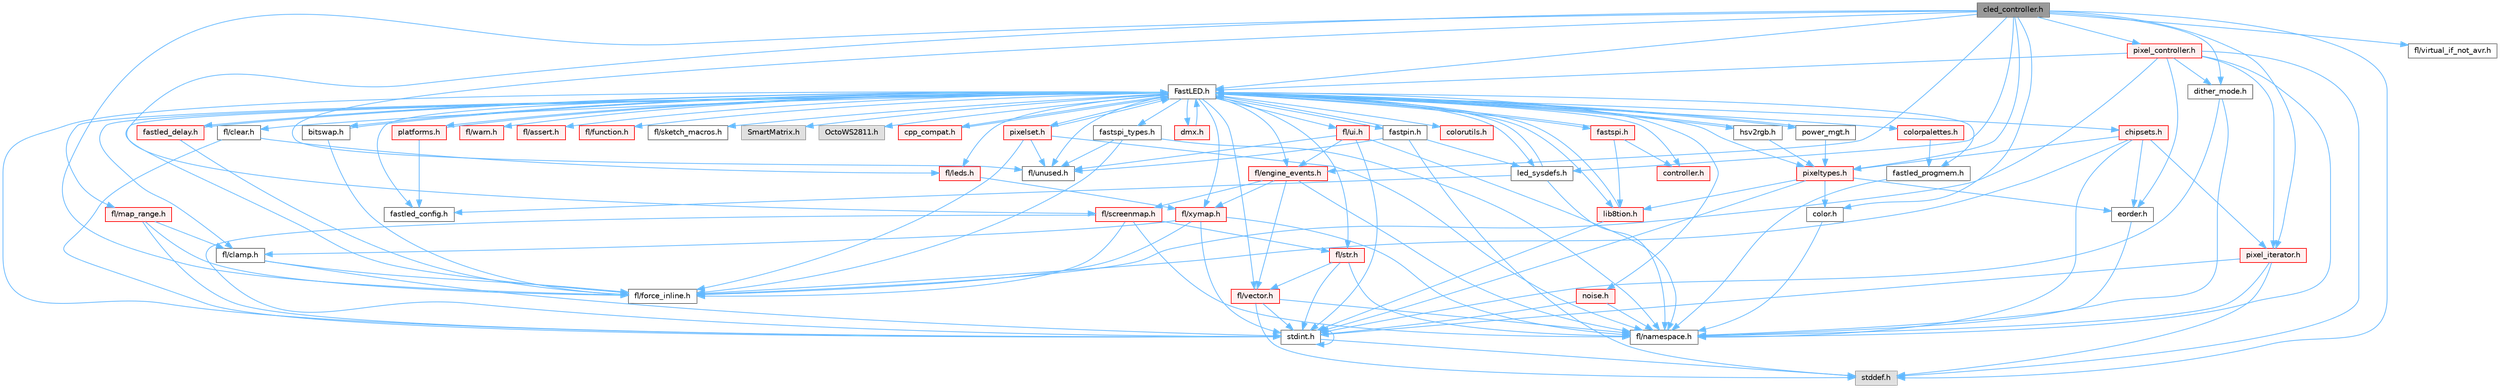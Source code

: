 digraph "cled_controller.h"
{
 // INTERACTIVE_SVG=YES
 // LATEX_PDF_SIZE
  bgcolor="transparent";
  edge [fontname=Helvetica,fontsize=10,labelfontname=Helvetica,labelfontsize=10];
  node [fontname=Helvetica,fontsize=10,shape=box,height=0.2,width=0.4];
  Node1 [id="Node000001",label="cled_controller.h",height=0.2,width=0.4,color="gray40", fillcolor="grey60", style="filled", fontcolor="black",tooltip="base definitions used by led controllers for writing out led data"];
  Node1 -> Node2 [id="edge1_Node000001_Node000002",color="steelblue1",style="solid",tooltip=" "];
  Node2 [id="Node000002",label="stddef.h",height=0.2,width=0.4,color="grey60", fillcolor="#E0E0E0", style="filled",tooltip=" "];
  Node1 -> Node3 [id="edge2_Node000001_Node000003",color="steelblue1",style="solid",tooltip=" "];
  Node3 [id="Node000003",label="FastLED.h",height=0.2,width=0.4,color="grey40", fillcolor="white", style="filled",URL="$db/d97/_fast_l_e_d_8h.html",tooltip="central include file for FastLED, defines the CFastLED class/object"];
  Node3 -> Node4 [id="edge3_Node000003_Node000004",color="steelblue1",style="solid",tooltip=" "];
  Node4 [id="Node000004",label="stdint.h",height=0.2,width=0.4,color="grey40", fillcolor="white", style="filled",URL="$df/dd8/stdint_8h.html",tooltip=" "];
  Node4 -> Node2 [id="edge4_Node000004_Node000002",color="steelblue1",style="solid",tooltip=" "];
  Node4 -> Node4 [id="edge5_Node000004_Node000004",color="steelblue1",style="solid",tooltip=" "];
  Node3 -> Node5 [id="edge6_Node000003_Node000005",color="steelblue1",style="solid",tooltip=" "];
  Node5 [id="Node000005",label="SmartMatrix.h",height=0.2,width=0.4,color="grey60", fillcolor="#E0E0E0", style="filled",tooltip=" "];
  Node3 -> Node6 [id="edge7_Node000003_Node000006",color="steelblue1",style="solid",tooltip=" "];
  Node6 [id="Node000006",label="OctoWS2811.h",height=0.2,width=0.4,color="grey60", fillcolor="#E0E0E0", style="filled",tooltip=" "];
  Node3 -> Node7 [id="edge8_Node000003_Node000007",color="steelblue1",style="solid",tooltip=" "];
  Node7 [id="Node000007",label="fl/force_inline.h",height=0.2,width=0.4,color="grey40", fillcolor="white", style="filled",URL="$d4/d64/force__inline_8h.html",tooltip=" "];
  Node3 -> Node8 [id="edge9_Node000003_Node000008",color="steelblue1",style="solid",tooltip=" "];
  Node8 [id="Node000008",label="cpp_compat.h",height=0.2,width=0.4,color="red", fillcolor="#FFF0F0", style="filled",URL="$d9/d13/cpp__compat_8h.html",tooltip="Compatibility functions based on C++ version."];
  Node8 -> Node3 [id="edge10_Node000008_Node000003",color="steelblue1",style="solid",tooltip=" "];
  Node3 -> Node10 [id="edge11_Node000003_Node000010",color="steelblue1",style="solid",tooltip=" "];
  Node10 [id="Node000010",label="fastled_config.h",height=0.2,width=0.4,color="grey40", fillcolor="white", style="filled",URL="$d5/d11/fastled__config_8h.html",tooltip="Contains definitions that can be used to configure FastLED at compile time."];
  Node3 -> Node11 [id="edge12_Node000003_Node000011",color="steelblue1",style="solid",tooltip=" "];
  Node11 [id="Node000011",label="led_sysdefs.h",height=0.2,width=0.4,color="grey40", fillcolor="white", style="filled",URL="$d9/d3e/led__sysdefs_8h.html",tooltip="Determines which platform system definitions to include."];
  Node11 -> Node3 [id="edge13_Node000011_Node000003",color="steelblue1",style="solid",tooltip=" "];
  Node11 -> Node10 [id="edge14_Node000011_Node000010",color="steelblue1",style="solid",tooltip=" "];
  Node11 -> Node12 [id="edge15_Node000011_Node000012",color="steelblue1",style="solid",tooltip=" "];
  Node12 [id="Node000012",label="fl/namespace.h",height=0.2,width=0.4,color="grey40", fillcolor="white", style="filled",URL="$df/d2a/namespace_8h.html",tooltip="Implements the FastLED namespace macros."];
  Node3 -> Node13 [id="edge16_Node000003_Node000013",color="steelblue1",style="solid",tooltip=" "];
  Node13 [id="Node000013",label="fastled_delay.h",height=0.2,width=0.4,color="red", fillcolor="#FFF0F0", style="filled",URL="$d0/da8/fastled__delay_8h.html",tooltip="Utility functions and classes for managing delay cycles."];
  Node13 -> Node3 [id="edge17_Node000013_Node000003",color="steelblue1",style="solid",tooltip=" "];
  Node13 -> Node7 [id="edge18_Node000013_Node000007",color="steelblue1",style="solid",tooltip=" "];
  Node3 -> Node15 [id="edge19_Node000003_Node000015",color="steelblue1",style="solid",tooltip=" "];
  Node15 [id="Node000015",label="bitswap.h",height=0.2,width=0.4,color="grey40", fillcolor="white", style="filled",URL="$de/ded/bitswap_8h.html",tooltip="Functions for doing a rotation of bits/bytes used by parallel output."];
  Node15 -> Node3 [id="edge20_Node000015_Node000003",color="steelblue1",style="solid",tooltip=" "];
  Node15 -> Node7 [id="edge21_Node000015_Node000007",color="steelblue1",style="solid",tooltip=" "];
  Node3 -> Node16 [id="edge22_Node000003_Node000016",color="steelblue1",style="solid",tooltip=" "];
  Node16 [id="Node000016",label="controller.h",height=0.2,width=0.4,color="red", fillcolor="#FFF0F0", style="filled",URL="$d2/dd9/controller_8h.html",tooltip="deprecated: base definitions used by led controllers for writing out led data"];
  Node3 -> Node58 [id="edge23_Node000003_Node000058",color="steelblue1",style="solid",tooltip=" "];
  Node58 [id="Node000058",label="fastpin.h",height=0.2,width=0.4,color="grey40", fillcolor="white", style="filled",URL="$db/d65/fastpin_8h.html",tooltip="Class base definitions for defining fast pin access."];
  Node58 -> Node3 [id="edge24_Node000058_Node000003",color="steelblue1",style="solid",tooltip=" "];
  Node58 -> Node11 [id="edge25_Node000058_Node000011",color="steelblue1",style="solid",tooltip=" "];
  Node58 -> Node2 [id="edge26_Node000058_Node000002",color="steelblue1",style="solid",tooltip=" "];
  Node58 -> Node37 [id="edge27_Node000058_Node000037",color="steelblue1",style="solid",tooltip=" "];
  Node37 [id="Node000037",label="fl/unused.h",height=0.2,width=0.4,color="grey40", fillcolor="white", style="filled",URL="$d8/d4b/unused_8h.html",tooltip=" "];
  Node3 -> Node59 [id="edge28_Node000003_Node000059",color="steelblue1",style="solid",tooltip=" "];
  Node59 [id="Node000059",label="fastspi_types.h",height=0.2,width=0.4,color="grey40", fillcolor="white", style="filled",URL="$d2/ddb/fastspi__types_8h.html",tooltip="Data types and constants used by SPI interfaces."];
  Node59 -> Node7 [id="edge29_Node000059_Node000007",color="steelblue1",style="solid",tooltip=" "];
  Node59 -> Node12 [id="edge30_Node000059_Node000012",color="steelblue1",style="solid",tooltip=" "];
  Node59 -> Node37 [id="edge31_Node000059_Node000037",color="steelblue1",style="solid",tooltip=" "];
  Node3 -> Node60 [id="edge32_Node000003_Node000060",color="steelblue1",style="solid",tooltip=" "];
  Node60 [id="Node000060",label="dmx.h",height=0.2,width=0.4,color="red", fillcolor="#FFF0F0", style="filled",URL="$d3/de1/dmx_8h.html",tooltip="Defines the DMX512-based LED controllers."];
  Node60 -> Node3 [id="edge33_Node000060_Node000003",color="steelblue1",style="solid",tooltip=" "];
  Node3 -> Node63 [id="edge34_Node000003_Node000063",color="steelblue1",style="solid",tooltip=" "];
  Node63 [id="Node000063",label="platforms.h",height=0.2,width=0.4,color="red", fillcolor="#FFF0F0", style="filled",URL="$da/dc9/platforms_8h.html",tooltip="Determines which platforms headers to include."];
  Node63 -> Node3 [id="edge35_Node000063_Node000003",color="steelblue1",style="solid",tooltip=" "];
  Node63 -> Node10 [id="edge36_Node000063_Node000010",color="steelblue1",style="solid",tooltip=" "];
  Node3 -> Node65 [id="edge37_Node000003_Node000065",color="steelblue1",style="solid",tooltip=" "];
  Node65 [id="Node000065",label="fastled_progmem.h",height=0.2,width=0.4,color="grey40", fillcolor="white", style="filled",URL="$df/dab/fastled__progmem_8h.html",tooltip="Wrapper definitions to allow seamless use of PROGMEM in environments that have it."];
  Node65 -> Node12 [id="edge38_Node000065_Node000012",color="steelblue1",style="solid",tooltip=" "];
  Node3 -> Node19 [id="edge39_Node000003_Node000019",color="steelblue1",style="solid",tooltip=" "];
  Node19 [id="Node000019",label="lib8tion.h",height=0.2,width=0.4,color="red", fillcolor="#FFF0F0", style="filled",URL="$df/da5/lib8tion_8h.html",tooltip="Fast, efficient 8-bit math functions specifically designed for high-performance LED programming."];
  Node19 -> Node3 [id="edge40_Node000019_Node000003",color="steelblue1",style="solid",tooltip=" "];
  Node19 -> Node4 [id="edge41_Node000019_Node000004",color="steelblue1",style="solid",tooltip=" "];
  Node3 -> Node18 [id="edge42_Node000003_Node000018",color="steelblue1",style="solid",tooltip=" "];
  Node18 [id="Node000018",label="pixeltypes.h",height=0.2,width=0.4,color="red", fillcolor="#FFF0F0", style="filled",URL="$d2/dba/pixeltypes_8h.html",tooltip="Includes defintions for RGB and HSV pixels."];
  Node18 -> Node4 [id="edge43_Node000018_Node000004",color="steelblue1",style="solid",tooltip=" "];
  Node18 -> Node19 [id="edge44_Node000018_Node000019",color="steelblue1",style="solid",tooltip=" "];
  Node18 -> Node47 [id="edge45_Node000018_Node000047",color="steelblue1",style="solid",tooltip=" "];
  Node47 [id="Node000047",label="color.h",height=0.2,width=0.4,color="grey40", fillcolor="white", style="filled",URL="$d2/d6b/src_2color_8h.html",tooltip="Contains definitions for color correction and temperature."];
  Node47 -> Node12 [id="edge46_Node000047_Node000012",color="steelblue1",style="solid",tooltip=" "];
  Node18 -> Node51 [id="edge47_Node000018_Node000051",color="steelblue1",style="solid",tooltip=" "];
  Node51 [id="Node000051",label="eorder.h",height=0.2,width=0.4,color="grey40", fillcolor="white", style="filled",URL="$db/d07/eorder_8h.html",tooltip="Defines color channel ordering enumerations."];
  Node51 -> Node12 [id="edge48_Node000051_Node000012",color="steelblue1",style="solid",tooltip=" "];
  Node3 -> Node66 [id="edge49_Node000003_Node000066",color="steelblue1",style="solid",tooltip=" "];
  Node66 [id="Node000066",label="hsv2rgb.h",height=0.2,width=0.4,color="grey40", fillcolor="white", style="filled",URL="$de/d9a/hsv2rgb_8h.html",tooltip="Functions to convert from the HSV colorspace to the RGB colorspace."];
  Node66 -> Node3 [id="edge50_Node000066_Node000003",color="steelblue1",style="solid",tooltip=" "];
  Node66 -> Node18 [id="edge51_Node000066_Node000018",color="steelblue1",style="solid",tooltip=" "];
  Node3 -> Node67 [id="edge52_Node000003_Node000067",color="steelblue1",style="solid",tooltip=" "];
  Node67 [id="Node000067",label="colorutils.h",height=0.2,width=0.4,color="red", fillcolor="#FFF0F0", style="filled",URL="$d1/dfb/colorutils_8h.html",tooltip=" "];
  Node3 -> Node75 [id="edge53_Node000003_Node000075",color="steelblue1",style="solid",tooltip=" "];
  Node75 [id="Node000075",label="pixelset.h",height=0.2,width=0.4,color="red", fillcolor="#FFF0F0", style="filled",URL="$d4/d46/pixelset_8h.html",tooltip="Declares classes for managing logical groups of LEDs."];
  Node75 -> Node7 [id="edge54_Node000075_Node000007",color="steelblue1",style="solid",tooltip=" "];
  Node75 -> Node12 [id="edge55_Node000075_Node000012",color="steelblue1",style="solid",tooltip=" "];
  Node75 -> Node37 [id="edge56_Node000075_Node000037",color="steelblue1",style="solid",tooltip=" "];
  Node75 -> Node3 [id="edge57_Node000075_Node000003",color="steelblue1",style="solid",tooltip=" "];
  Node3 -> Node76 [id="edge58_Node000003_Node000076",color="steelblue1",style="solid",tooltip=" "];
  Node76 [id="Node000076",label="colorpalettes.h",height=0.2,width=0.4,color="red", fillcolor="#FFF0F0", style="filled",URL="$dc/dcc/colorpalettes_8h.html",tooltip="Declarations for the predefined color palettes supplied by FastLED."];
  Node76 -> Node65 [id="edge59_Node000076_Node000065",color="steelblue1",style="solid",tooltip=" "];
  Node3 -> Node77 [id="edge60_Node000003_Node000077",color="steelblue1",style="solid",tooltip=" "];
  Node77 [id="Node000077",label="noise.h",height=0.2,width=0.4,color="red", fillcolor="#FFF0F0", style="filled",URL="$d1/d31/noise_8h.html",tooltip="Functions to generate and fill arrays with noise."];
  Node77 -> Node4 [id="edge61_Node000077_Node000004",color="steelblue1",style="solid",tooltip=" "];
  Node77 -> Node12 [id="edge62_Node000077_Node000012",color="steelblue1",style="solid",tooltip=" "];
  Node3 -> Node78 [id="edge63_Node000003_Node000078",color="steelblue1",style="solid",tooltip=" "];
  Node78 [id="Node000078",label="power_mgt.h",height=0.2,width=0.4,color="grey40", fillcolor="white", style="filled",URL="$dc/d5b/power__mgt_8h.html",tooltip="Functions to limit the power used by FastLED."];
  Node78 -> Node3 [id="edge64_Node000078_Node000003",color="steelblue1",style="solid",tooltip=" "];
  Node78 -> Node18 [id="edge65_Node000078_Node000018",color="steelblue1",style="solid",tooltip=" "];
  Node3 -> Node79 [id="edge66_Node000003_Node000079",color="steelblue1",style="solid",tooltip=" "];
  Node79 [id="Node000079",label="fastspi.h",height=0.2,width=0.4,color="red", fillcolor="#FFF0F0", style="filled",URL="$d6/ddc/fastspi_8h.html",tooltip="Serial peripheral interface (SPI) definitions per platform."];
  Node79 -> Node3 [id="edge67_Node000079_Node000003",color="steelblue1",style="solid",tooltip=" "];
  Node79 -> Node16 [id="edge68_Node000079_Node000016",color="steelblue1",style="solid",tooltip=" "];
  Node79 -> Node19 [id="edge69_Node000079_Node000019",color="steelblue1",style="solid",tooltip=" "];
  Node3 -> Node81 [id="edge70_Node000003_Node000081",color="steelblue1",style="solid",tooltip=" "];
  Node81 [id="Node000081",label="chipsets.h",height=0.2,width=0.4,color="red", fillcolor="#FFF0F0", style="filled",URL="$db/d66/chipsets_8h.html",tooltip="Contains the bulk of the definitions for the various LED chipsets supported."];
  Node81 -> Node18 [id="edge71_Node000081_Node000018",color="steelblue1",style="solid",tooltip=" "];
  Node81 -> Node7 [id="edge72_Node000081_Node000007",color="steelblue1",style="solid",tooltip=" "];
  Node81 -> Node57 [id="edge73_Node000081_Node000057",color="steelblue1",style="solid",tooltip=" "];
  Node57 [id="Node000057",label="pixel_iterator.h",height=0.2,width=0.4,color="red", fillcolor="#FFF0F0", style="filled",URL="$d8/d6c/pixel__iterator_8h.html",tooltip="Non-templated low level pixel data writing class."];
  Node57 -> Node2 [id="edge74_Node000057_Node000002",color="steelblue1",style="solid",tooltip=" "];
  Node57 -> Node4 [id="edge75_Node000057_Node000004",color="steelblue1",style="solid",tooltip=" "];
  Node57 -> Node12 [id="edge76_Node000057_Node000012",color="steelblue1",style="solid",tooltip=" "];
  Node81 -> Node51 [id="edge77_Node000081_Node000051",color="steelblue1",style="solid",tooltip=" "];
  Node81 -> Node12 [id="edge78_Node000081_Node000012",color="steelblue1",style="solid",tooltip=" "];
  Node3 -> Node82 [id="edge79_Node000003_Node000082",color="steelblue1",style="solid",tooltip=" "];
  Node82 [id="Node000082",label="fl/engine_events.h",height=0.2,width=0.4,color="red", fillcolor="#FFF0F0", style="filled",URL="$db/dc0/engine__events_8h.html",tooltip=" "];
  Node82 -> Node12 [id="edge80_Node000082_Node000012",color="steelblue1",style="solid",tooltip=" "];
  Node82 -> Node83 [id="edge81_Node000082_Node000083",color="steelblue1",style="solid",tooltip=" "];
  Node83 [id="Node000083",label="fl/screenmap.h",height=0.2,width=0.4,color="red", fillcolor="#FFF0F0", style="filled",URL="$d7/d97/screenmap_8h.html",tooltip=" "];
  Node83 -> Node4 [id="edge82_Node000083_Node000004",color="steelblue1",style="solid",tooltip=" "];
  Node83 -> Node7 [id="edge83_Node000083_Node000007",color="steelblue1",style="solid",tooltip=" "];
  Node83 -> Node12 [id="edge84_Node000083_Node000012",color="steelblue1",style="solid",tooltip=" "];
  Node83 -> Node25 [id="edge85_Node000083_Node000025",color="steelblue1",style="solid",tooltip=" "];
  Node25 [id="Node000025",label="fl/str.h",height=0.2,width=0.4,color="red", fillcolor="#FFF0F0", style="filled",URL="$d1/d93/str_8h.html",tooltip=" "];
  Node25 -> Node4 [id="edge86_Node000025_Node000004",color="steelblue1",style="solid",tooltip=" "];
  Node25 -> Node12 [id="edge87_Node000025_Node000012",color="steelblue1",style="solid",tooltip=" "];
  Node25 -> Node40 [id="edge88_Node000025_Node000040",color="steelblue1",style="solid",tooltip=" "];
  Node40 [id="Node000040",label="fl/vector.h",height=0.2,width=0.4,color="red", fillcolor="#FFF0F0", style="filled",URL="$d6/d68/vector_8h.html",tooltip=" "];
  Node40 -> Node2 [id="edge89_Node000040_Node000002",color="steelblue1",style="solid",tooltip=" "];
  Node40 -> Node4 [id="edge90_Node000040_Node000004",color="steelblue1",style="solid",tooltip=" "];
  Node40 -> Node12 [id="edge91_Node000040_Node000012",color="steelblue1",style="solid",tooltip=" "];
  Node82 -> Node40 [id="edge92_Node000082_Node000040",color="steelblue1",style="solid",tooltip=" "];
  Node82 -> Node72 [id="edge93_Node000082_Node000072",color="steelblue1",style="solid",tooltip=" "];
  Node72 [id="Node000072",label="fl/xymap.h",height=0.2,width=0.4,color="red", fillcolor="#FFF0F0", style="filled",URL="$da/d61/xymap_8h.html",tooltip=" "];
  Node72 -> Node4 [id="edge94_Node000072_Node000004",color="steelblue1",style="solid",tooltip=" "];
  Node72 -> Node28 [id="edge95_Node000072_Node000028",color="steelblue1",style="solid",tooltip=" "];
  Node28 [id="Node000028",label="fl/clamp.h",height=0.2,width=0.4,color="grey40", fillcolor="white", style="filled",URL="$d6/dd3/clamp_8h.html",tooltip=" "];
  Node28 -> Node4 [id="edge96_Node000028_Node000004",color="steelblue1",style="solid",tooltip=" "];
  Node28 -> Node7 [id="edge97_Node000028_Node000007",color="steelblue1",style="solid",tooltip=" "];
  Node72 -> Node7 [id="edge98_Node000072_Node000007",color="steelblue1",style="solid",tooltip=" "];
  Node72 -> Node12 [id="edge99_Node000072_Node000012",color="steelblue1",style="solid",tooltip=" "];
  Node3 -> Node89 [id="edge100_Node000003_Node000089",color="steelblue1",style="solid",tooltip=" "];
  Node89 [id="Node000089",label="fl/leds.h",height=0.2,width=0.4,color="red", fillcolor="#FFF0F0", style="filled",URL="$da/d78/leds_8h.html",tooltip=" "];
  Node89 -> Node72 [id="edge101_Node000089_Node000072",color="steelblue1",style="solid",tooltip=" "];
  Node3 -> Node25 [id="edge102_Node000003_Node000025",color="steelblue1",style="solid",tooltip=" "];
  Node3 -> Node72 [id="edge103_Node000003_Node000072",color="steelblue1",style="solid",tooltip=" "];
  Node3 -> Node28 [id="edge104_Node000003_Node000028",color="steelblue1",style="solid",tooltip=" "];
  Node3 -> Node29 [id="edge105_Node000003_Node000029",color="steelblue1",style="solid",tooltip=" "];
  Node29 [id="Node000029",label="fl/map_range.h",height=0.2,width=0.4,color="red", fillcolor="#FFF0F0", style="filled",URL="$d1/d47/map__range_8h.html",tooltip=" "];
  Node29 -> Node4 [id="edge106_Node000029_Node000004",color="steelblue1",style="solid",tooltip=" "];
  Node29 -> Node28 [id="edge107_Node000029_Node000028",color="steelblue1",style="solid",tooltip=" "];
  Node29 -> Node7 [id="edge108_Node000029_Node000007",color="steelblue1",style="solid",tooltip=" "];
  Node3 -> Node90 [id="edge109_Node000003_Node000090",color="steelblue1",style="solid",tooltip=" "];
  Node90 [id="Node000090",label="fl/warn.h",height=0.2,width=0.4,color="red", fillcolor="#FFF0F0", style="filled",URL="$de/d77/warn_8h.html",tooltip=" "];
  Node3 -> Node85 [id="edge110_Node000003_Node000085",color="steelblue1",style="solid",tooltip=" "];
  Node85 [id="Node000085",label="fl/assert.h",height=0.2,width=0.4,color="red", fillcolor="#FFF0F0", style="filled",URL="$dc/da7/assert_8h.html",tooltip=" "];
  Node3 -> Node37 [id="edge111_Node000003_Node000037",color="steelblue1",style="solid",tooltip=" "];
  Node3 -> Node40 [id="edge112_Node000003_Node000040",color="steelblue1",style="solid",tooltip=" "];
  Node3 -> Node93 [id="edge113_Node000003_Node000093",color="steelblue1",style="solid",tooltip=" "];
  Node93 [id="Node000093",label="fl/function.h",height=0.2,width=0.4,color="red", fillcolor="#FFF0F0", style="filled",URL="$dd/d67/function_8h.html",tooltip=" "];
  Node3 -> Node94 [id="edge114_Node000003_Node000094",color="steelblue1",style="solid",tooltip=" "];
  Node94 [id="Node000094",label="fl/clear.h",height=0.2,width=0.4,color="grey40", fillcolor="white", style="filled",URL="$df/db0/clear_8h.html",tooltip=" "];
  Node94 -> Node89 [id="edge115_Node000094_Node000089",color="steelblue1",style="solid",tooltip=" "];
  Node94 -> Node4 [id="edge116_Node000094_Node000004",color="steelblue1",style="solid",tooltip=" "];
  Node3 -> Node95 [id="edge117_Node000003_Node000095",color="steelblue1",style="solid",tooltip=" "];
  Node95 [id="Node000095",label="fl/ui.h",height=0.2,width=0.4,color="red", fillcolor="#FFF0F0", style="filled",URL="$d9/d3b/ui_8h.html",tooltip=" "];
  Node95 -> Node4 [id="edge118_Node000095_Node000004",color="steelblue1",style="solid",tooltip=" "];
  Node95 -> Node82 [id="edge119_Node000095_Node000082",color="steelblue1",style="solid",tooltip=" "];
  Node95 -> Node12 [id="edge120_Node000095_Node000012",color="steelblue1",style="solid",tooltip=" "];
  Node95 -> Node37 [id="edge121_Node000095_Node000037",color="steelblue1",style="solid",tooltip=" "];
  Node3 -> Node104 [id="edge122_Node000003_Node000104",color="steelblue1",style="solid",tooltip=" "];
  Node104 [id="Node000104",label="fl/sketch_macros.h",height=0.2,width=0.4,color="grey40", fillcolor="white", style="filled",URL="$d1/dbc/sketch__macros_8h.html",tooltip=" "];
  Node1 -> Node11 [id="edge123_Node000001_Node000011",color="steelblue1",style="solid",tooltip=" "];
  Node1 -> Node18 [id="edge124_Node000001_Node000018",color="steelblue1",style="solid",tooltip=" "];
  Node1 -> Node47 [id="edge125_Node000001_Node000047",color="steelblue1",style="solid",tooltip=" "];
  Node1 -> Node7 [id="edge126_Node000001_Node000007",color="steelblue1",style="solid",tooltip=" "];
  Node1 -> Node37 [id="edge127_Node000001_Node000037",color="steelblue1",style="solid",tooltip=" "];
  Node1 -> Node53 [id="edge128_Node000001_Node000053",color="steelblue1",style="solid",tooltip=" "];
  Node53 [id="Node000053",label="pixel_controller.h",height=0.2,width=0.4,color="red", fillcolor="#FFF0F0", style="filled",URL="$d5/d4d/pixel__controller_8h.html",tooltip="Low level pixel data writing class."];
  Node53 -> Node2 [id="edge129_Node000053_Node000002",color="steelblue1",style="solid",tooltip=" "];
  Node53 -> Node7 [id="edge130_Node000053_Node000007",color="steelblue1",style="solid",tooltip=" "];
  Node53 -> Node12 [id="edge131_Node000053_Node000012",color="steelblue1",style="solid",tooltip=" "];
  Node53 -> Node51 [id="edge132_Node000053_Node000051",color="steelblue1",style="solid",tooltip=" "];
  Node53 -> Node56 [id="edge133_Node000053_Node000056",color="steelblue1",style="solid",tooltip=" "];
  Node56 [id="Node000056",label="dither_mode.h",height=0.2,width=0.4,color="grey40", fillcolor="white", style="filled",URL="$d8/d90/dither__mode_8h.html",tooltip="Declares dithering options and types."];
  Node56 -> Node4 [id="edge134_Node000056_Node000004",color="steelblue1",style="solid",tooltip=" "];
  Node56 -> Node12 [id="edge135_Node000056_Node000012",color="steelblue1",style="solid",tooltip=" "];
  Node53 -> Node57 [id="edge136_Node000053_Node000057",color="steelblue1",style="solid",tooltip=" "];
  Node53 -> Node3 [id="edge137_Node000053_Node000003",color="steelblue1",style="solid",tooltip=" "];
  Node1 -> Node56 [id="edge138_Node000001_Node000056",color="steelblue1",style="solid",tooltip=" "];
  Node1 -> Node57 [id="edge139_Node000001_Node000057",color="steelblue1",style="solid",tooltip=" "];
  Node1 -> Node82 [id="edge140_Node000001_Node000082",color="steelblue1",style="solid",tooltip=" "];
  Node1 -> Node83 [id="edge141_Node000001_Node000083",color="steelblue1",style="solid",tooltip=" "];
  Node1 -> Node105 [id="edge142_Node000001_Node000105",color="steelblue1",style="solid",tooltip=" "];
  Node105 [id="Node000105",label="fl/virtual_if_not_avr.h",height=0.2,width=0.4,color="grey40", fillcolor="white", style="filled",URL="$da/ddb/virtual__if__not__avr_8h.html",tooltip=" "];
}
